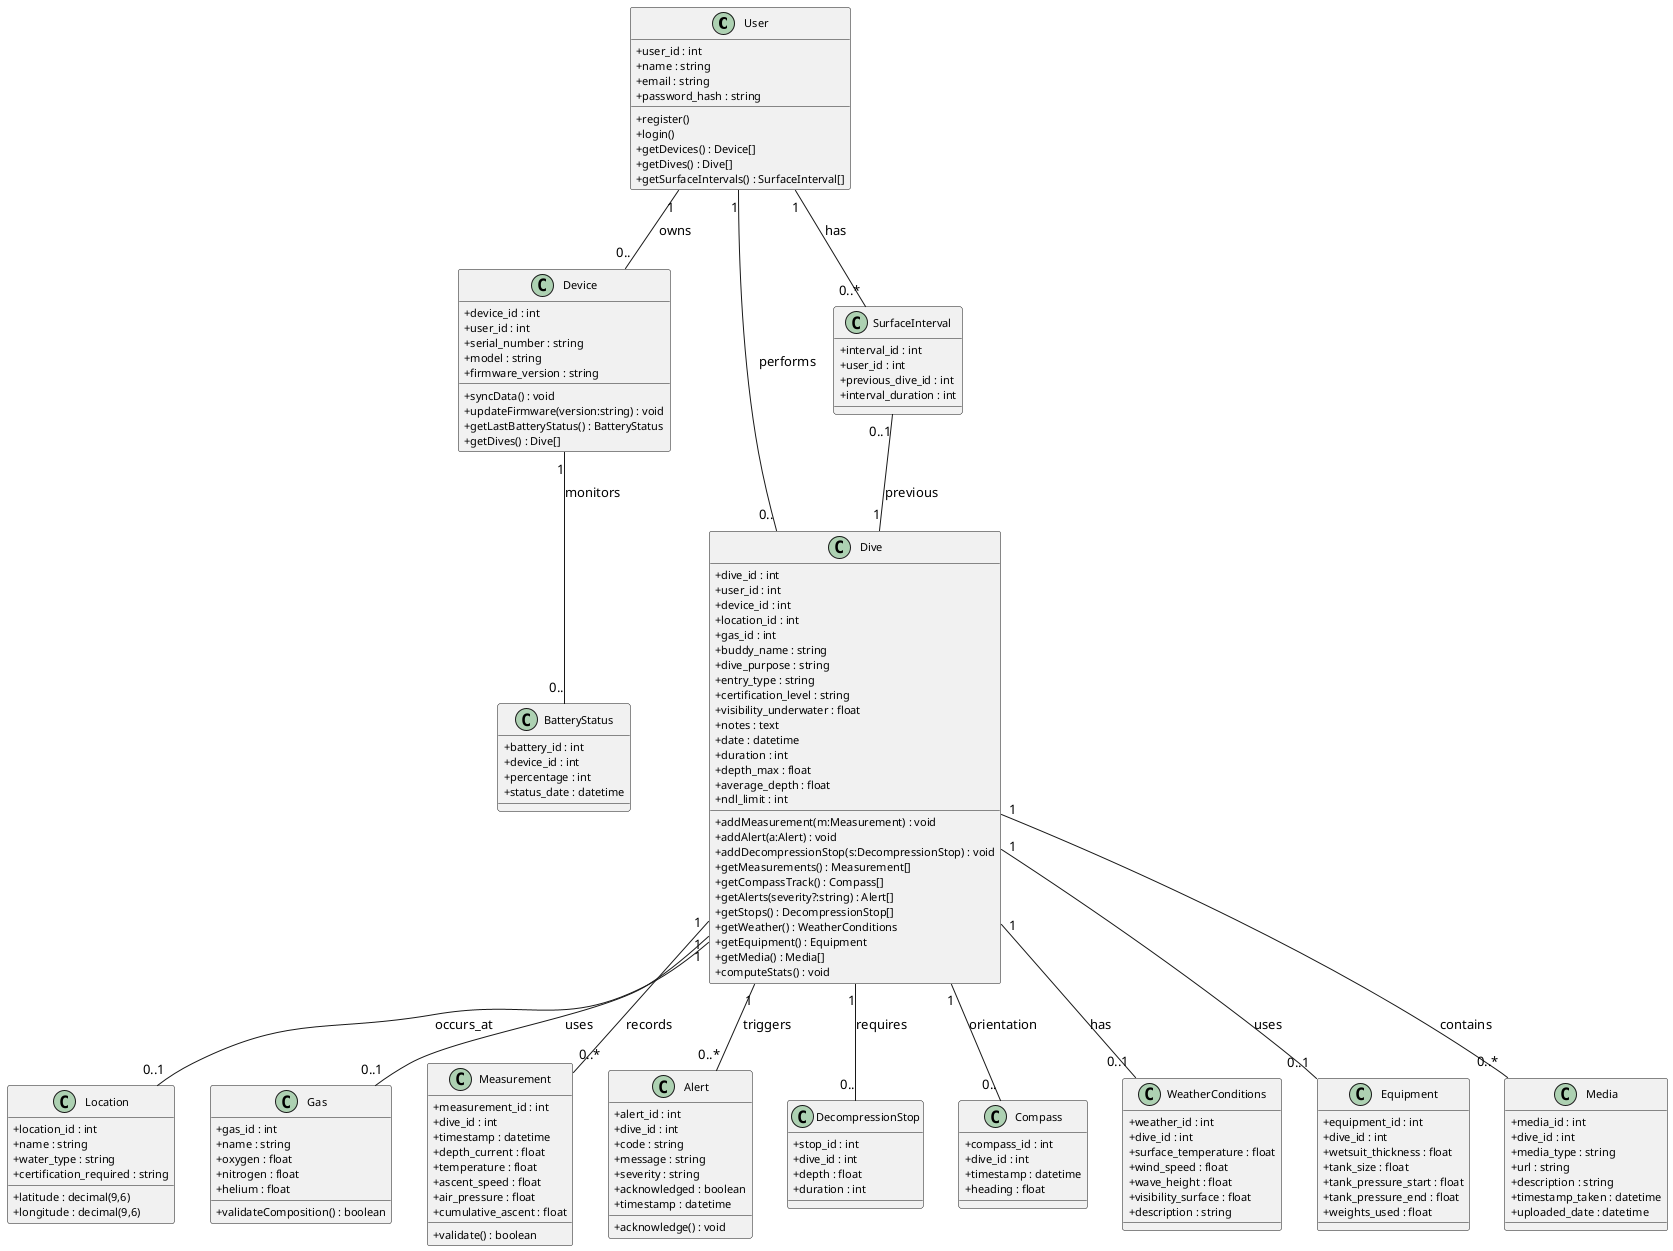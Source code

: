 @startuml
skinparam classAttributeIconSize 0
skinparam classFontSize 12
skinparam classAttributeFontSize 11
skinparam classMethodFontSize 11

class User {
+user_id : int
+name : string
+email : string
+password_hash : string
+register()
+login()
+getDevices() : Device[]
+getDives() : Dive[]
+getSurfaceIntervals() : SurfaceInterval[]
}

class Device {
+device_id : int
+user_id : int
+serial_number : string
+model : string
+firmware_version : string
+syncData() : void
+updateFirmware(version:string) : void
+getLastBatteryStatus() : BatteryStatus
+getDives() : Dive[]
}

class BatteryStatus {
+battery_id : int
+device_id : int
+percentage : int
+status_date : datetime
}

class Location {
+location_id : int
+name : string
+latitude : decimal(9,6)
+longitude : decimal(9,6)
+water_type : string
+certification_required : string
}

class Gas {
+gas_id : int
+name : string
+oxygen : float
+nitrogen : float
+helium : float
+validateComposition() : boolean
}

class Dive {
+dive_id : int
+user_id : int
+device_id : int
+location_id : int
+gas_id : int
+buddy_name : string
+dive_purpose : string
+entry_type : string
+certification_level : string
+visibility_underwater : float
+notes : text
+date : datetime
+duration : int
+depth_max : float
+average_depth : float
+ndl_limit : int
+addMeasurement(m:Measurement) : void
+addAlert(a:Alert) : void
+addDecompressionStop(s:DecompressionStop) : void
+getMeasurements() : Measurement[]
+getCompassTrack() : Compass[]
+getAlerts(severity?:string) : Alert[]
+getStops() : DecompressionStop[]
+getWeather() : WeatherConditions
+getEquipment() : Equipment
+getMedia() : Media[]
+computeStats() : void
}

class Measurement {
+measurement_id : int
+dive_id : int
+timestamp : datetime
+depth_current : float
+temperature : float
+ascent_speed : float
+air_pressure : float
+cumulative_ascent : float
+validate() : boolean
}

class Alert {
+alert_id : int
+dive_id : int
+code : string
+message : string
+severity : string
+acknowledged : boolean
+timestamp : datetime
+acknowledge() : void
}

class DecompressionStop {
+stop_id : int
+dive_id : int
+depth : float
+duration : int
}

class Compass {
+compass_id : int
+dive_id : int
+timestamp : datetime
+heading : float
}

class SurfaceInterval {
+interval_id : int
+user_id : int
+previous_dive_id : int
+interval_duration : int
}

class WeatherConditions {
+weather_id : int
+dive_id : int
+surface_temperature : float
+wind_speed : float
+wave_height : float
+visibility_surface : float
+description : string
}

class Equipment {
+equipment_id : int
+dive_id : int
+wetsuit_thickness : float
+tank_size : float
+tank_pressure_start : float
+tank_pressure_end : float
+weights_used : float
}

class Media {
+media_id : int
+dive_id : int
+media_type : string
+url : string
+description : string
+timestamp_taken : datetime
+uploaded_date : datetime
}

' Associations
User "1" -- "0.." Device : owns
Device "1" -- "0.." BatteryStatus : monitors
User "1" -- "0.." Dive : performs
Dive "1" -- "0..1" Location : occurs_at
Dive "1" -- "0..1" Gas : uses
Dive "1" -- "0..*" Measurement : records
Dive "1" -- "0..*" Alert : triggers
Dive "1" -- "0.." DecompressionStop : requires
Dive "1" -- "0.." Compass : orientation
Dive "1" -- "0..1" WeatherConditions : has
Dive "1" -- "0..1" Equipment : uses
Dive "1" -- "0..*" Media : contains
User "1" -- "0..*" SurfaceInterval : has
SurfaceInterval "0..1" -- "1" Dive : previous

@enduml